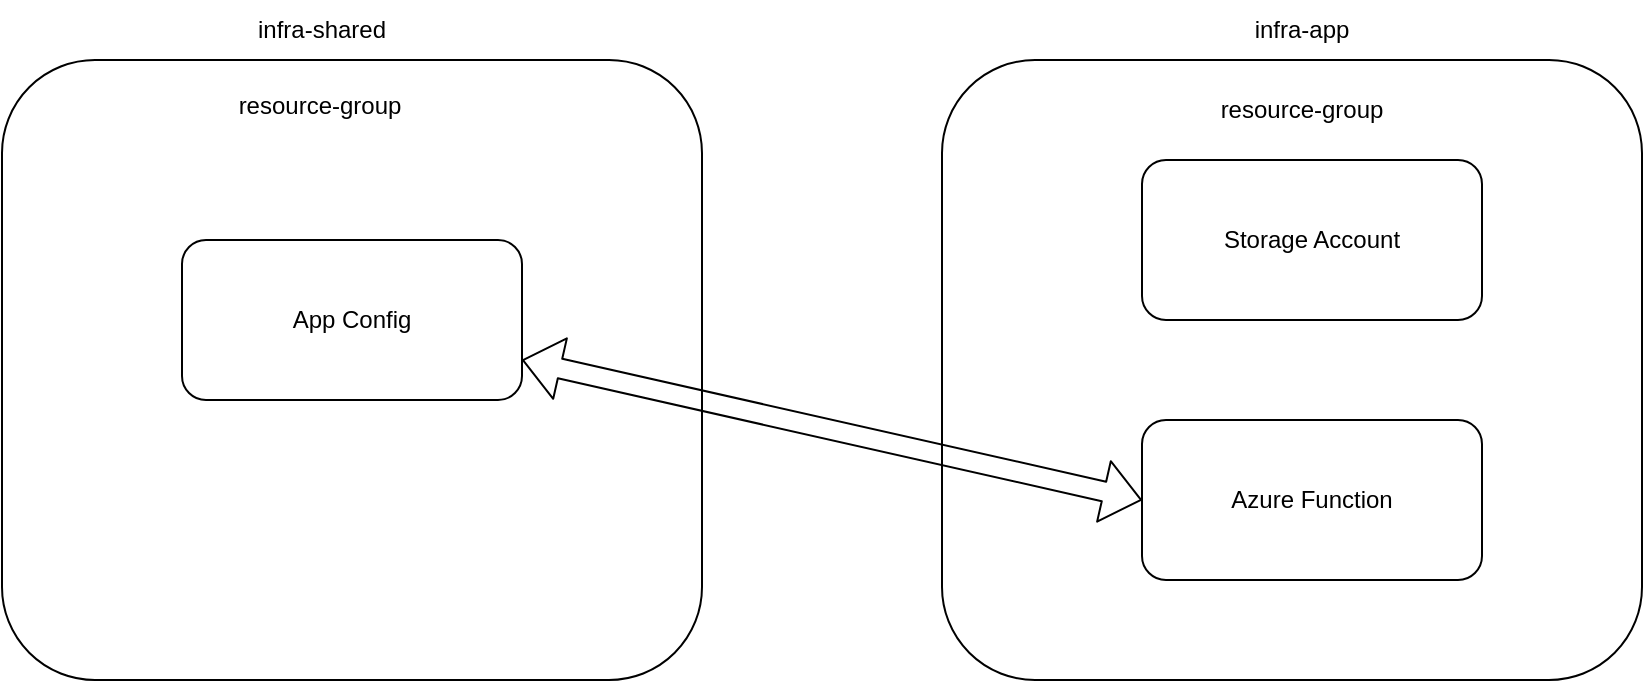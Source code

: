 <mxfile>
    <diagram id="sWsAgQxdZ9bQgdvIcOeN" name="Page-1">
        <mxGraphModel dx="1066" dy="766" grid="1" gridSize="10" guides="1" tooltips="1" connect="1" arrows="1" fold="1" page="1" pageScale="1" pageWidth="850" pageHeight="1100" math="0" shadow="0">
            <root>
                <mxCell id="0"/>
                <mxCell id="1" parent="0"/>
                <mxCell id="2" value="" style="rounded=1;whiteSpace=wrap;html=1;" vertex="1" parent="1">
                    <mxGeometry x="80" y="160" width="350" height="310" as="geometry"/>
                </mxCell>
                <mxCell id="4" value="" style="rounded=1;whiteSpace=wrap;html=1;" vertex="1" parent="1">
                    <mxGeometry x="550" y="160" width="350" height="310" as="geometry"/>
                </mxCell>
                <mxCell id="5" value="infra-shared" style="text;html=1;strokeColor=none;fillColor=none;align=center;verticalAlign=middle;whiteSpace=wrap;rounded=0;" vertex="1" parent="1">
                    <mxGeometry x="200" y="130" width="80" height="30" as="geometry"/>
                </mxCell>
                <mxCell id="6" value="infra-app" style="text;html=1;strokeColor=none;fillColor=none;align=center;verticalAlign=middle;whiteSpace=wrap;rounded=0;" vertex="1" parent="1">
                    <mxGeometry x="690" y="130" width="80" height="30" as="geometry"/>
                </mxCell>
                <mxCell id="12" value="resource-group" style="text;html=1;strokeColor=none;fillColor=none;align=center;verticalAlign=middle;whiteSpace=wrap;rounded=0;" vertex="1" parent="1">
                    <mxGeometry x="680" y="170" width="100" height="30" as="geometry"/>
                </mxCell>
                <mxCell id="13" value="App Config" style="rounded=1;whiteSpace=wrap;html=1;" vertex="1" parent="1">
                    <mxGeometry x="170" y="250" width="170" height="80" as="geometry"/>
                </mxCell>
                <mxCell id="14" value="resource-group" style="text;html=1;strokeColor=none;fillColor=none;align=center;verticalAlign=middle;whiteSpace=wrap;rounded=0;" vertex="1" parent="1">
                    <mxGeometry x="189" y="168" width="100" height="30" as="geometry"/>
                </mxCell>
                <mxCell id="15" value="Storage Account" style="rounded=1;whiteSpace=wrap;html=1;" vertex="1" parent="1">
                    <mxGeometry x="650" y="210" width="170" height="80" as="geometry"/>
                </mxCell>
                <mxCell id="16" value="Azure Function" style="rounded=1;whiteSpace=wrap;html=1;" vertex="1" parent="1">
                    <mxGeometry x="650" y="340" width="170" height="80" as="geometry"/>
                </mxCell>
                <mxCell id="17" value="" style="shape=flexArrow;endArrow=classic;startArrow=classic;html=1;exitX=1;exitY=0.75;exitDx=0;exitDy=0;entryX=0;entryY=0.5;entryDx=0;entryDy=0;" edge="1" parent="1" source="13" target="16">
                    <mxGeometry width="100" height="100" relative="1" as="geometry">
                        <mxPoint x="460" y="420" as="sourcePoint"/>
                        <mxPoint x="560" y="320" as="targetPoint"/>
                    </mxGeometry>
                </mxCell>
            </root>
        </mxGraphModel>
    </diagram>
</mxfile>